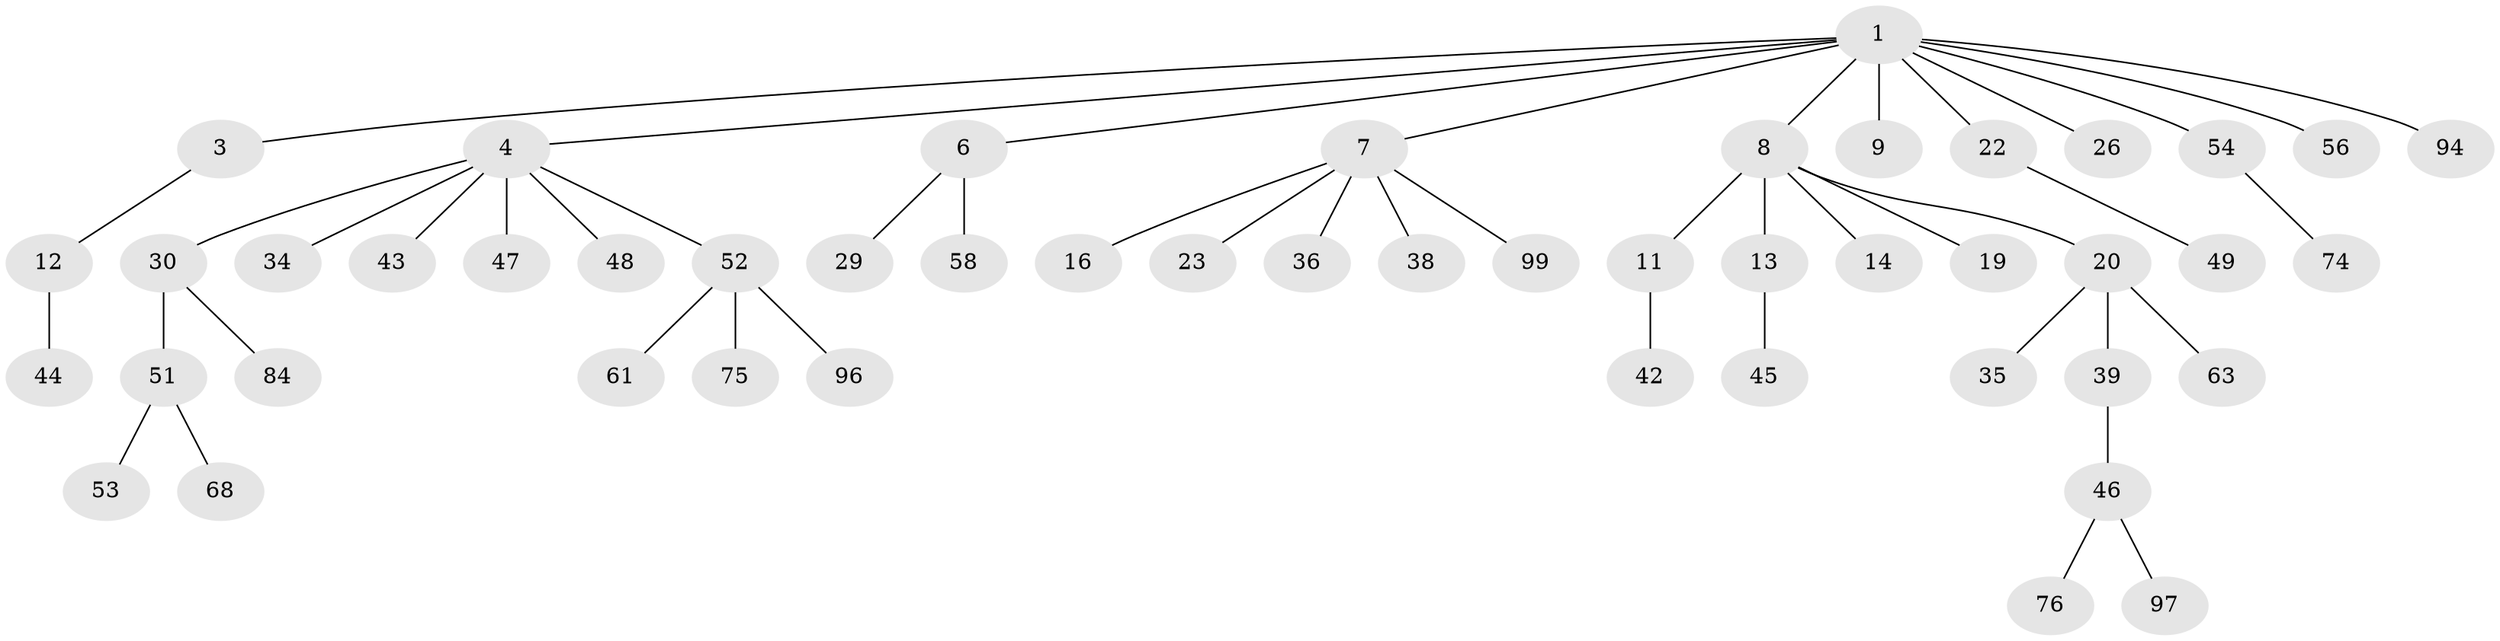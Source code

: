 // original degree distribution, {7: 0.020202020202020204, 6: 0.04040404040404041, 3: 0.12121212121212122, 5: 0.020202020202020204, 4: 0.030303030303030304, 1: 0.5252525252525253, 2: 0.24242424242424243}
// Generated by graph-tools (version 1.1) at 2025/15/03/09/25 04:15:30]
// undirected, 49 vertices, 48 edges
graph export_dot {
graph [start="1"]
  node [color=gray90,style=filled];
  1 [super="+2"];
  3 [super="+41"];
  4 [super="+21+28+5"];
  6 [super="+80"];
  7;
  8 [super="+10"];
  9;
  11 [super="+33"];
  12 [super="+31+64"];
  13 [super="+18+27+15+57"];
  14;
  16;
  19;
  20 [super="+24+59"];
  22 [super="+91"];
  23;
  26 [super="+71"];
  29;
  30 [super="+50"];
  34 [super="+81+40"];
  35 [super="+90+65"];
  36 [super="+70+72"];
  38;
  39;
  42;
  43;
  44 [super="+83"];
  45;
  46;
  47 [super="+66"];
  48;
  49;
  51;
  52;
  53;
  54 [super="+55"];
  56 [super="+69"];
  58;
  61;
  63;
  68;
  74 [super="+93"];
  75;
  76;
  84;
  94;
  96;
  97;
  99;
  1 -- 4;
  1 -- 6;
  1 -- 8;
  1 -- 22;
  1 -- 26;
  1 -- 94;
  1 -- 3;
  1 -- 54;
  1 -- 7;
  1 -- 56;
  1 -- 9;
  3 -- 12;
  4 -- 43;
  4 -- 30;
  4 -- 48;
  4 -- 34;
  4 -- 52;
  4 -- 47;
  6 -- 29;
  6 -- 58;
  7 -- 16;
  7 -- 23;
  7 -- 36;
  7 -- 38;
  7 -- 99;
  8 -- 11;
  8 -- 13;
  8 -- 19;
  8 -- 20;
  8 -- 14;
  11 -- 42;
  12 -- 44;
  13 -- 45;
  20 -- 35;
  20 -- 39;
  20 -- 63;
  22 -- 49;
  30 -- 51;
  30 -- 84;
  39 -- 46;
  46 -- 76;
  46 -- 97;
  51 -- 53;
  51 -- 68;
  52 -- 61;
  52 -- 75;
  52 -- 96;
  54 -- 74;
}
